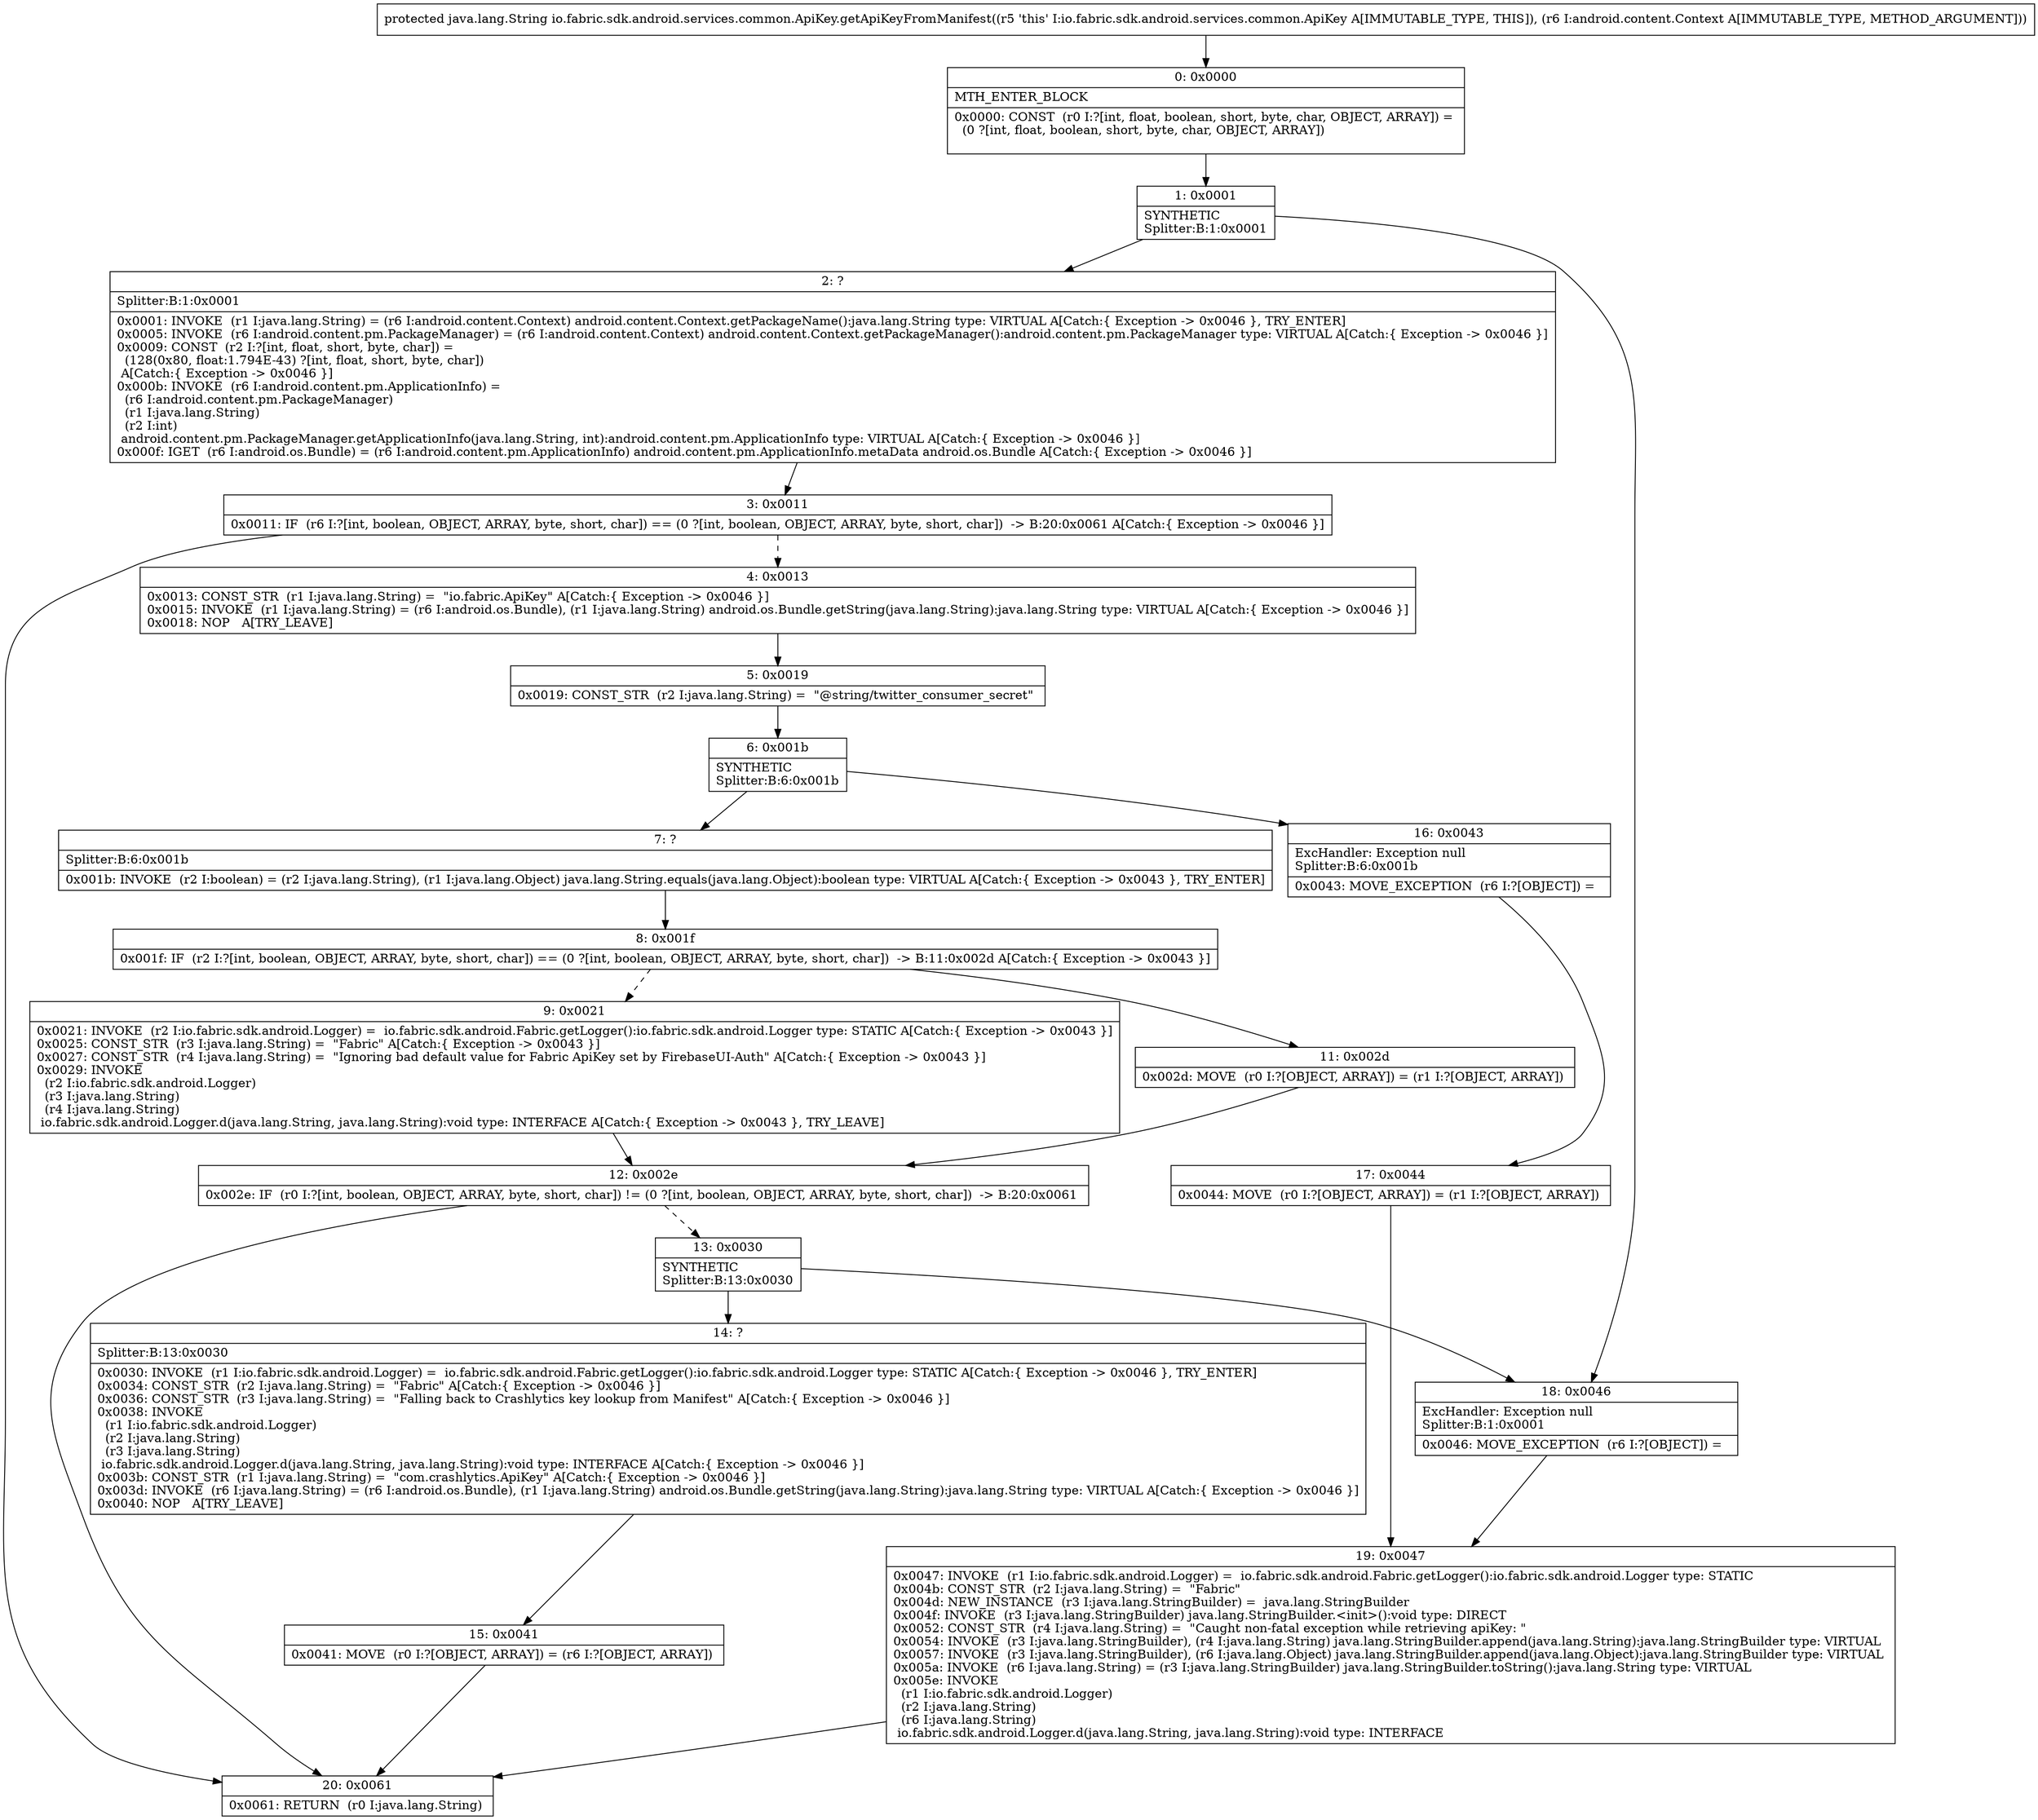 digraph "CFG forio.fabric.sdk.android.services.common.ApiKey.getApiKeyFromManifest(Landroid\/content\/Context;)Ljava\/lang\/String;" {
Node_0 [shape=record,label="{0\:\ 0x0000|MTH_ENTER_BLOCK\l|0x0000: CONST  (r0 I:?[int, float, boolean, short, byte, char, OBJECT, ARRAY]) = \l  (0 ?[int, float, boolean, short, byte, char, OBJECT, ARRAY])\l \l}"];
Node_1 [shape=record,label="{1\:\ 0x0001|SYNTHETIC\lSplitter:B:1:0x0001\l}"];
Node_2 [shape=record,label="{2\:\ ?|Splitter:B:1:0x0001\l|0x0001: INVOKE  (r1 I:java.lang.String) = (r6 I:android.content.Context) android.content.Context.getPackageName():java.lang.String type: VIRTUAL A[Catch:\{ Exception \-\> 0x0046 \}, TRY_ENTER]\l0x0005: INVOKE  (r6 I:android.content.pm.PackageManager) = (r6 I:android.content.Context) android.content.Context.getPackageManager():android.content.pm.PackageManager type: VIRTUAL A[Catch:\{ Exception \-\> 0x0046 \}]\l0x0009: CONST  (r2 I:?[int, float, short, byte, char]) = \l  (128(0x80, float:1.794E\-43) ?[int, float, short, byte, char])\l A[Catch:\{ Exception \-\> 0x0046 \}]\l0x000b: INVOKE  (r6 I:android.content.pm.ApplicationInfo) = \l  (r6 I:android.content.pm.PackageManager)\l  (r1 I:java.lang.String)\l  (r2 I:int)\l android.content.pm.PackageManager.getApplicationInfo(java.lang.String, int):android.content.pm.ApplicationInfo type: VIRTUAL A[Catch:\{ Exception \-\> 0x0046 \}]\l0x000f: IGET  (r6 I:android.os.Bundle) = (r6 I:android.content.pm.ApplicationInfo) android.content.pm.ApplicationInfo.metaData android.os.Bundle A[Catch:\{ Exception \-\> 0x0046 \}]\l}"];
Node_3 [shape=record,label="{3\:\ 0x0011|0x0011: IF  (r6 I:?[int, boolean, OBJECT, ARRAY, byte, short, char]) == (0 ?[int, boolean, OBJECT, ARRAY, byte, short, char])  \-\> B:20:0x0061 A[Catch:\{ Exception \-\> 0x0046 \}]\l}"];
Node_4 [shape=record,label="{4\:\ 0x0013|0x0013: CONST_STR  (r1 I:java.lang.String) =  \"io.fabric.ApiKey\" A[Catch:\{ Exception \-\> 0x0046 \}]\l0x0015: INVOKE  (r1 I:java.lang.String) = (r6 I:android.os.Bundle), (r1 I:java.lang.String) android.os.Bundle.getString(java.lang.String):java.lang.String type: VIRTUAL A[Catch:\{ Exception \-\> 0x0046 \}]\l0x0018: NOP   A[TRY_LEAVE]\l}"];
Node_5 [shape=record,label="{5\:\ 0x0019|0x0019: CONST_STR  (r2 I:java.lang.String) =  \"@string\/twitter_consumer_secret\" \l}"];
Node_6 [shape=record,label="{6\:\ 0x001b|SYNTHETIC\lSplitter:B:6:0x001b\l}"];
Node_7 [shape=record,label="{7\:\ ?|Splitter:B:6:0x001b\l|0x001b: INVOKE  (r2 I:boolean) = (r2 I:java.lang.String), (r1 I:java.lang.Object) java.lang.String.equals(java.lang.Object):boolean type: VIRTUAL A[Catch:\{ Exception \-\> 0x0043 \}, TRY_ENTER]\l}"];
Node_8 [shape=record,label="{8\:\ 0x001f|0x001f: IF  (r2 I:?[int, boolean, OBJECT, ARRAY, byte, short, char]) == (0 ?[int, boolean, OBJECT, ARRAY, byte, short, char])  \-\> B:11:0x002d A[Catch:\{ Exception \-\> 0x0043 \}]\l}"];
Node_9 [shape=record,label="{9\:\ 0x0021|0x0021: INVOKE  (r2 I:io.fabric.sdk.android.Logger) =  io.fabric.sdk.android.Fabric.getLogger():io.fabric.sdk.android.Logger type: STATIC A[Catch:\{ Exception \-\> 0x0043 \}]\l0x0025: CONST_STR  (r3 I:java.lang.String) =  \"Fabric\" A[Catch:\{ Exception \-\> 0x0043 \}]\l0x0027: CONST_STR  (r4 I:java.lang.String) =  \"Ignoring bad default value for Fabric ApiKey set by FirebaseUI\-Auth\" A[Catch:\{ Exception \-\> 0x0043 \}]\l0x0029: INVOKE  \l  (r2 I:io.fabric.sdk.android.Logger)\l  (r3 I:java.lang.String)\l  (r4 I:java.lang.String)\l io.fabric.sdk.android.Logger.d(java.lang.String, java.lang.String):void type: INTERFACE A[Catch:\{ Exception \-\> 0x0043 \}, TRY_LEAVE]\l}"];
Node_11 [shape=record,label="{11\:\ 0x002d|0x002d: MOVE  (r0 I:?[OBJECT, ARRAY]) = (r1 I:?[OBJECT, ARRAY]) \l}"];
Node_12 [shape=record,label="{12\:\ 0x002e|0x002e: IF  (r0 I:?[int, boolean, OBJECT, ARRAY, byte, short, char]) != (0 ?[int, boolean, OBJECT, ARRAY, byte, short, char])  \-\> B:20:0x0061 \l}"];
Node_13 [shape=record,label="{13\:\ 0x0030|SYNTHETIC\lSplitter:B:13:0x0030\l}"];
Node_14 [shape=record,label="{14\:\ ?|Splitter:B:13:0x0030\l|0x0030: INVOKE  (r1 I:io.fabric.sdk.android.Logger) =  io.fabric.sdk.android.Fabric.getLogger():io.fabric.sdk.android.Logger type: STATIC A[Catch:\{ Exception \-\> 0x0046 \}, TRY_ENTER]\l0x0034: CONST_STR  (r2 I:java.lang.String) =  \"Fabric\" A[Catch:\{ Exception \-\> 0x0046 \}]\l0x0036: CONST_STR  (r3 I:java.lang.String) =  \"Falling back to Crashlytics key lookup from Manifest\" A[Catch:\{ Exception \-\> 0x0046 \}]\l0x0038: INVOKE  \l  (r1 I:io.fabric.sdk.android.Logger)\l  (r2 I:java.lang.String)\l  (r3 I:java.lang.String)\l io.fabric.sdk.android.Logger.d(java.lang.String, java.lang.String):void type: INTERFACE A[Catch:\{ Exception \-\> 0x0046 \}]\l0x003b: CONST_STR  (r1 I:java.lang.String) =  \"com.crashlytics.ApiKey\" A[Catch:\{ Exception \-\> 0x0046 \}]\l0x003d: INVOKE  (r6 I:java.lang.String) = (r6 I:android.os.Bundle), (r1 I:java.lang.String) android.os.Bundle.getString(java.lang.String):java.lang.String type: VIRTUAL A[Catch:\{ Exception \-\> 0x0046 \}]\l0x0040: NOP   A[TRY_LEAVE]\l}"];
Node_15 [shape=record,label="{15\:\ 0x0041|0x0041: MOVE  (r0 I:?[OBJECT, ARRAY]) = (r6 I:?[OBJECT, ARRAY]) \l}"];
Node_16 [shape=record,label="{16\:\ 0x0043|ExcHandler: Exception null\lSplitter:B:6:0x001b\l|0x0043: MOVE_EXCEPTION  (r6 I:?[OBJECT]) =  \l}"];
Node_17 [shape=record,label="{17\:\ 0x0044|0x0044: MOVE  (r0 I:?[OBJECT, ARRAY]) = (r1 I:?[OBJECT, ARRAY]) \l}"];
Node_18 [shape=record,label="{18\:\ 0x0046|ExcHandler: Exception null\lSplitter:B:1:0x0001\l|0x0046: MOVE_EXCEPTION  (r6 I:?[OBJECT]) =  \l}"];
Node_19 [shape=record,label="{19\:\ 0x0047|0x0047: INVOKE  (r1 I:io.fabric.sdk.android.Logger) =  io.fabric.sdk.android.Fabric.getLogger():io.fabric.sdk.android.Logger type: STATIC \l0x004b: CONST_STR  (r2 I:java.lang.String) =  \"Fabric\" \l0x004d: NEW_INSTANCE  (r3 I:java.lang.StringBuilder) =  java.lang.StringBuilder \l0x004f: INVOKE  (r3 I:java.lang.StringBuilder) java.lang.StringBuilder.\<init\>():void type: DIRECT \l0x0052: CONST_STR  (r4 I:java.lang.String) =  \"Caught non\-fatal exception while retrieving apiKey: \" \l0x0054: INVOKE  (r3 I:java.lang.StringBuilder), (r4 I:java.lang.String) java.lang.StringBuilder.append(java.lang.String):java.lang.StringBuilder type: VIRTUAL \l0x0057: INVOKE  (r3 I:java.lang.StringBuilder), (r6 I:java.lang.Object) java.lang.StringBuilder.append(java.lang.Object):java.lang.StringBuilder type: VIRTUAL \l0x005a: INVOKE  (r6 I:java.lang.String) = (r3 I:java.lang.StringBuilder) java.lang.StringBuilder.toString():java.lang.String type: VIRTUAL \l0x005e: INVOKE  \l  (r1 I:io.fabric.sdk.android.Logger)\l  (r2 I:java.lang.String)\l  (r6 I:java.lang.String)\l io.fabric.sdk.android.Logger.d(java.lang.String, java.lang.String):void type: INTERFACE \l}"];
Node_20 [shape=record,label="{20\:\ 0x0061|0x0061: RETURN  (r0 I:java.lang.String) \l}"];
MethodNode[shape=record,label="{protected java.lang.String io.fabric.sdk.android.services.common.ApiKey.getApiKeyFromManifest((r5 'this' I:io.fabric.sdk.android.services.common.ApiKey A[IMMUTABLE_TYPE, THIS]), (r6 I:android.content.Context A[IMMUTABLE_TYPE, METHOD_ARGUMENT])) }"];
MethodNode -> Node_0;
Node_0 -> Node_1;
Node_1 -> Node_2;
Node_1 -> Node_18;
Node_2 -> Node_3;
Node_3 -> Node_4[style=dashed];
Node_3 -> Node_20;
Node_4 -> Node_5;
Node_5 -> Node_6;
Node_6 -> Node_7;
Node_6 -> Node_16;
Node_7 -> Node_8;
Node_8 -> Node_9[style=dashed];
Node_8 -> Node_11;
Node_9 -> Node_12;
Node_11 -> Node_12;
Node_12 -> Node_13[style=dashed];
Node_12 -> Node_20;
Node_13 -> Node_14;
Node_13 -> Node_18;
Node_14 -> Node_15;
Node_15 -> Node_20;
Node_16 -> Node_17;
Node_17 -> Node_19;
Node_18 -> Node_19;
Node_19 -> Node_20;
}

